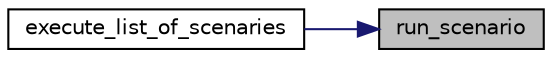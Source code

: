 digraph "run_scenario"
{
 // LATEX_PDF_SIZE
  edge [fontname="Helvetica",fontsize="10",labelfontname="Helvetica",labelfontsize="10"];
  node [fontname="Helvetica",fontsize="10",shape=record];
  rankdir="RL";
  Node1 [label="run_scenario",height=0.2,width=0.4,color="black", fillcolor="grey75", style="filled", fontcolor="black",tooltip=" "];
  Node1 -> Node2 [dir="back",color="midnightblue",fontsize="10",style="solid",fontname="Helvetica"];
  Node2 [label="execute_list_of_scenaries",height=0.2,width=0.4,color="black", fillcolor="white", style="filled",URL="$d3/de7/namespacesuppliers_1_1execute__scenaries.html#a530d0db74d326203e36d7e9aeb7e2ce6",tooltip=" "];
}
